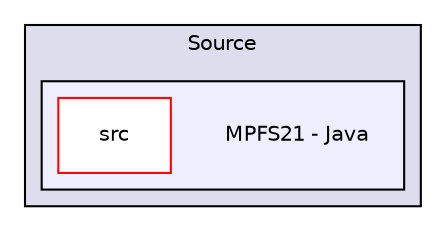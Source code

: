 digraph "C:/Users/mainuser/Desktop/School/SeniorProject/EthKitTCP/Microchip/TCPIP Stack/Utilities/Source/MPFS21 - Java" {
  compound=true
  node [ fontsize="10", fontname="Helvetica"];
  edge [ labelfontsize="10", labelfontname="Helvetica"];
  subgraph clusterdir_177330ddfdbe339a265ebf15f7107908 {
    graph [ bgcolor="#ddddee", pencolor="black", label="Source" fontname="Helvetica", fontsize="10", URL="dir_177330ddfdbe339a265ebf15f7107908.html"]
  subgraph clusterdir_6bfdc758df3258ffcdd7bba86e24a090 {
    graph [ bgcolor="#eeeeff", pencolor="black", label="" URL="dir_6bfdc758df3258ffcdd7bba86e24a090.html"];
    dir_6bfdc758df3258ffcdd7bba86e24a090 [shape=plaintext label="MPFS21 - Java"];
    dir_3e6242481585e990d0ab7021fdb64bcc [shape=box label="src" color="red" fillcolor="white" style="filled" URL="dir_3e6242481585e990d0ab7021fdb64bcc.html"];
  }
  }
}
